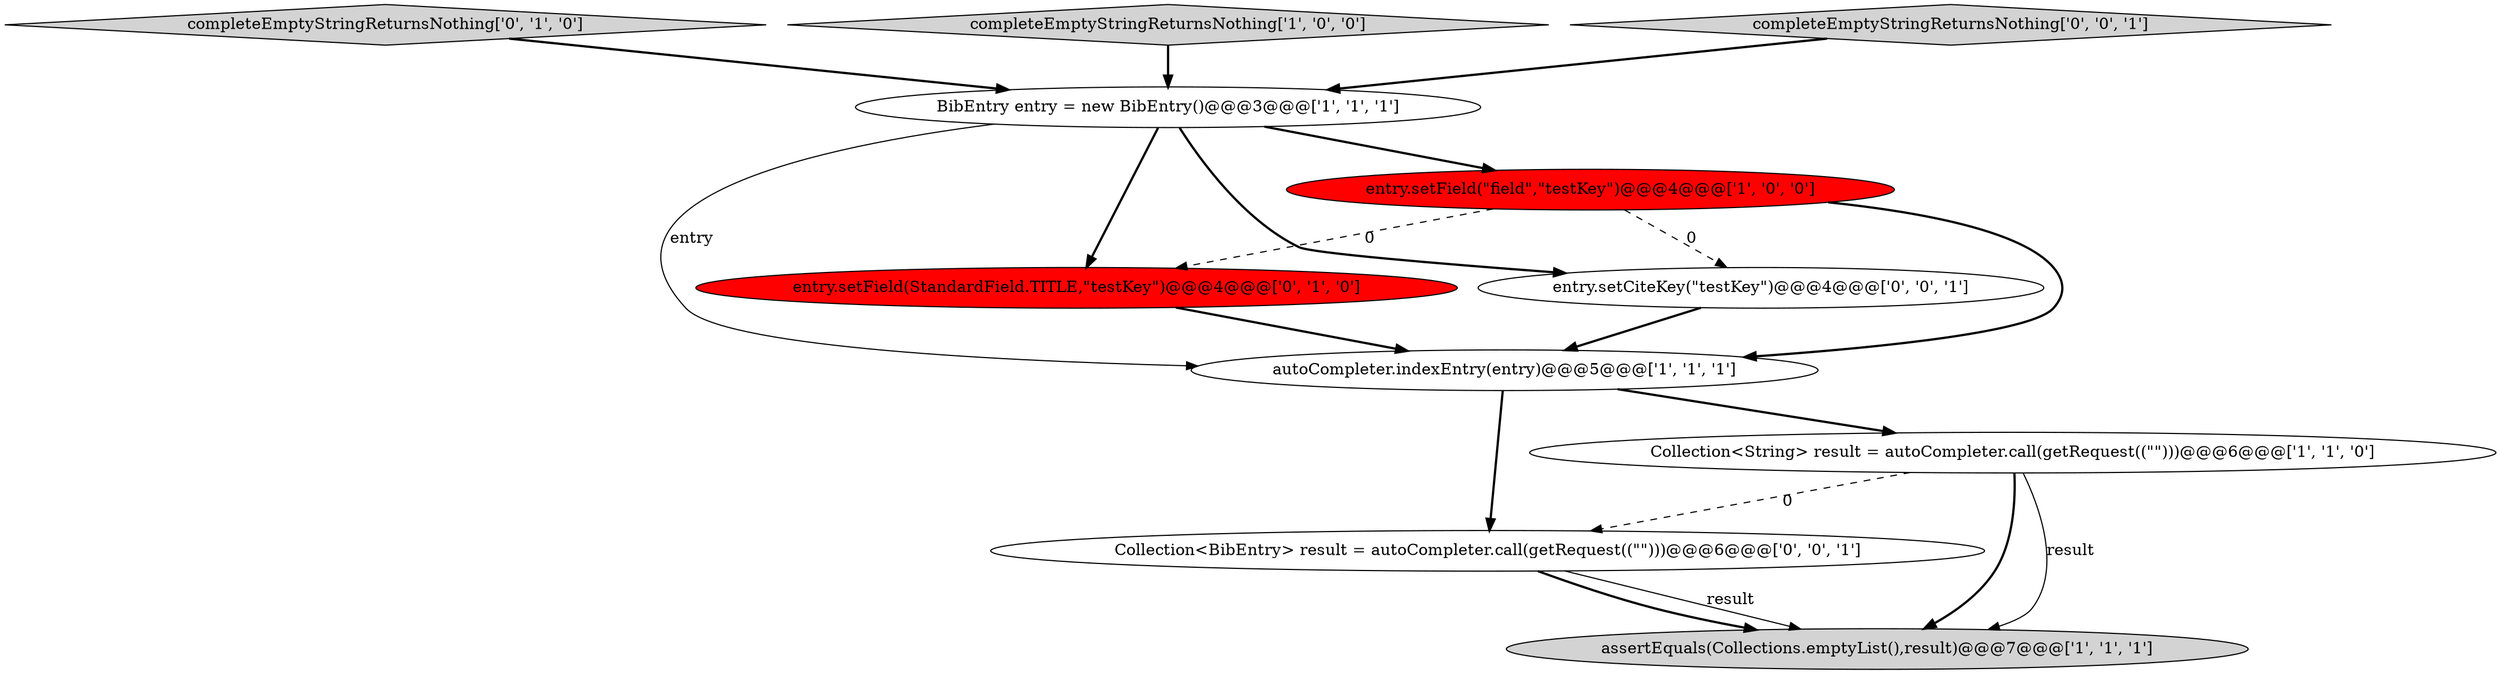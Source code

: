 digraph {
3 [style = filled, label = "autoCompleter.indexEntry(entry)@@@5@@@['1', '1', '1']", fillcolor = white, shape = ellipse image = "AAA0AAABBB1BBB"];
7 [style = filled, label = "entry.setField(StandardField.TITLE,\"testKey\")@@@4@@@['0', '1', '0']", fillcolor = red, shape = ellipse image = "AAA1AAABBB2BBB"];
8 [style = filled, label = "Collection<BibEntry> result = autoCompleter.call(getRequest((\"\")))@@@6@@@['0', '0', '1']", fillcolor = white, shape = ellipse image = "AAA0AAABBB3BBB"];
6 [style = filled, label = "completeEmptyStringReturnsNothing['0', '1', '0']", fillcolor = lightgray, shape = diamond image = "AAA0AAABBB2BBB"];
4 [style = filled, label = "assertEquals(Collections.emptyList(),result)@@@7@@@['1', '1', '1']", fillcolor = lightgray, shape = ellipse image = "AAA0AAABBB1BBB"];
5 [style = filled, label = "Collection<String> result = autoCompleter.call(getRequest((\"\")))@@@6@@@['1', '1', '0']", fillcolor = white, shape = ellipse image = "AAA0AAABBB1BBB"];
2 [style = filled, label = "completeEmptyStringReturnsNothing['1', '0', '0']", fillcolor = lightgray, shape = diamond image = "AAA0AAABBB1BBB"];
9 [style = filled, label = "completeEmptyStringReturnsNothing['0', '0', '1']", fillcolor = lightgray, shape = diamond image = "AAA0AAABBB3BBB"];
1 [style = filled, label = "BibEntry entry = new BibEntry()@@@3@@@['1', '1', '1']", fillcolor = white, shape = ellipse image = "AAA0AAABBB1BBB"];
10 [style = filled, label = "entry.setCiteKey(\"testKey\")@@@4@@@['0', '0', '1']", fillcolor = white, shape = ellipse image = "AAA0AAABBB3BBB"];
0 [style = filled, label = "entry.setField(\"field\",\"testKey\")@@@4@@@['1', '0', '0']", fillcolor = red, shape = ellipse image = "AAA1AAABBB1BBB"];
0->3 [style = bold, label=""];
5->8 [style = dashed, label="0"];
6->1 [style = bold, label=""];
10->3 [style = bold, label=""];
1->3 [style = solid, label="entry"];
3->5 [style = bold, label=""];
5->4 [style = solid, label="result"];
8->4 [style = solid, label="result"];
1->0 [style = bold, label=""];
8->4 [style = bold, label=""];
9->1 [style = bold, label=""];
0->10 [style = dashed, label="0"];
0->7 [style = dashed, label="0"];
1->10 [style = bold, label=""];
1->7 [style = bold, label=""];
2->1 [style = bold, label=""];
3->8 [style = bold, label=""];
7->3 [style = bold, label=""];
5->4 [style = bold, label=""];
}

